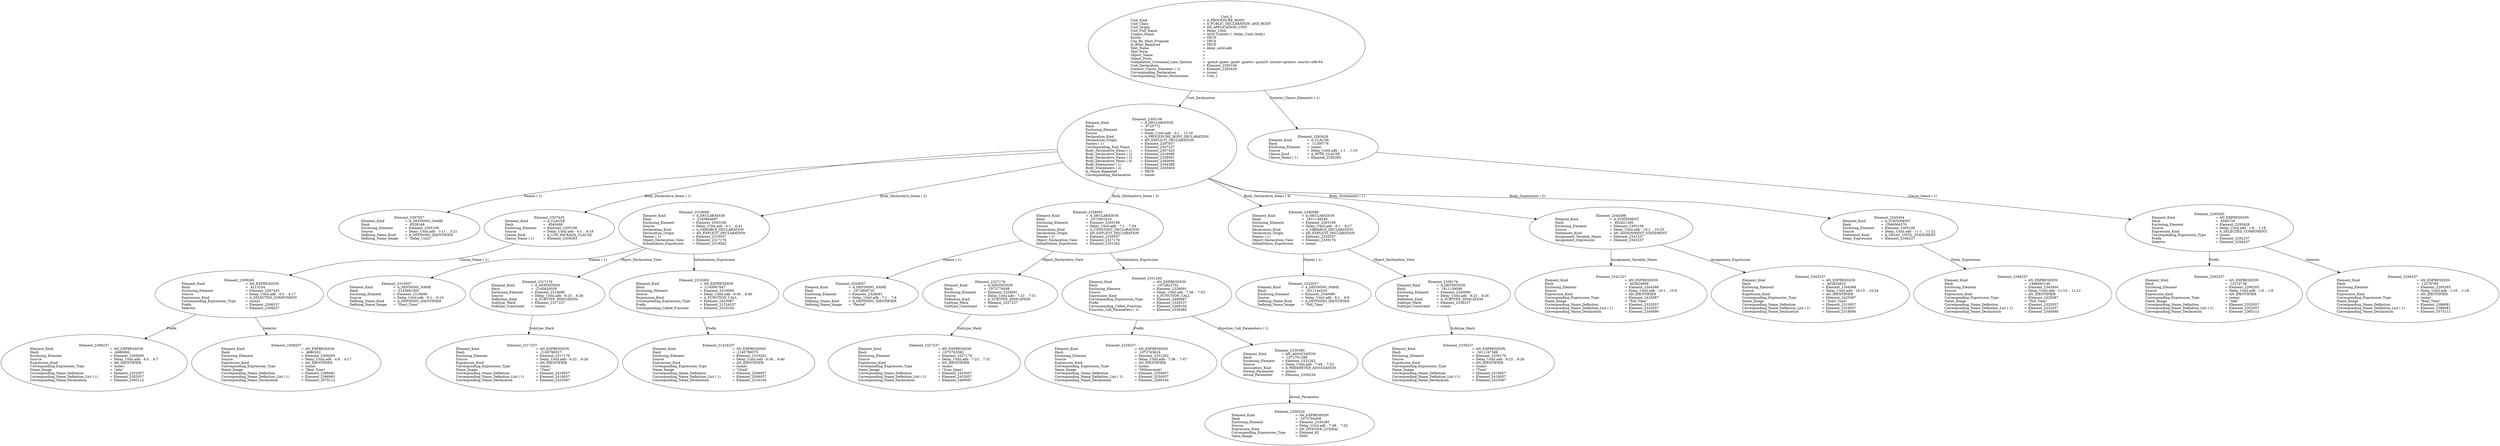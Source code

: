 digraph "delay_until.adt" {
  Unit_3 -> Element_2305106
      [ label=Unit_Declaration ];
  Unit_3 -> Element_2293428
      [ label="Context_Clause_Elements ( 1)" ];
  Unit_3
      [ label=<<TABLE BORDER="0" CELLBORDER="0" CELLSPACING="0" CELLPADDING="0"> 
          <TR><TD COLSPAN="3">Unit_3</TD></TR>
          <TR><TD ALIGN="LEFT">Unit_Kind   </TD><TD> = </TD><TD ALIGN="LEFT">A_PROCEDURE_BODY</TD></TR>
          <TR><TD ALIGN="LEFT">Unit_Class   </TD><TD> = </TD><TD ALIGN="LEFT">A_PUBLIC_DECLARATION_AND_BODY</TD></TR>
          <TR><TD ALIGN="LEFT">Unit_Origin   </TD><TD> = </TD><TD ALIGN="LEFT">AN_APPLICATION_UNIT</TD></TR>
          <TR><TD ALIGN="LEFT">Unit_Full_Name    </TD><TD> = </TD><TD ALIGN="LEFT">Delay_Until</TD></TR>
          <TR><TD ALIGN="LEFT">Unique_Name   </TD><TD> = </TD><TD ALIGN="LEFT">ASIS Context 1: Delay_Until (body)</TD></TR>
          <TR><TD ALIGN="LEFT">Exists  </TD><TD> = </TD><TD ALIGN="LEFT">TRUE</TD></TR>
          <TR><TD ALIGN="LEFT">Can_Be_Main_Program     </TD><TD> = </TD><TD ALIGN="LEFT">TRUE</TD></TR>
          <TR><TD ALIGN="LEFT">Is_Body_Required     </TD><TD> = </TD><TD ALIGN="LEFT">TRUE</TD></TR>
          <TR><TD ALIGN="LEFT">Text_Name   </TD><TD> = </TD><TD ALIGN="LEFT">delay_until.adb</TD></TR>
          <TR><TD ALIGN="LEFT">Text_Form   </TD><TD> = </TD><TD ALIGN="LEFT"></TD></TR>
          <TR><TD ALIGN="LEFT">Object_Name   </TD><TD> = </TD><TD ALIGN="LEFT"></TD></TR>
          <TR><TD ALIGN="LEFT">Object_Form   </TD><TD> = </TD><TD ALIGN="LEFT"></TD></TR>
          <TR><TD ALIGN="LEFT">Compilation_Command_Line_Options         </TD><TD> = </TD><TD ALIGN="LEFT">-gnatA -gnatc -gnatt -gnatws -gnatyN -mtune=generic -march=x86-64</TD></TR>
          <TR><TD ALIGN="LEFT">Unit_Declaration     </TD><TD> = </TD><TD ALIGN="LEFT">Element_2305106</TD></TR>
          <TR><TD ALIGN="LEFT">Context_Clause_Elements ( 1)        </TD><TD> = </TD><TD ALIGN="LEFT">Element_2293428</TD></TR>
          <TR><TD ALIGN="LEFT">Corresponding_Declaration       </TD><TD> = </TD><TD ALIGN="LEFT">(none)</TD></TR>
          <TR><TD ALIGN="LEFT">Corresponding_Parent_Declaration         </TD><TD> = </TD><TD ALIGN="LEFT">Unit_1</TD></TR>
          </TABLE>> ];
  Element_2293428 -> Element_2295265
      [ label="Clause_Name ( 1)" ];
  Element_2293428
      [ label=<<TABLE BORDER="0" CELLBORDER="0" CELLSPACING="0" CELLPADDING="0"> 
          <TR><TD COLSPAN="3">Element_2293428</TD></TR>
          <TR><TD ALIGN="LEFT">Element_Kind    </TD><TD> = </TD><TD ALIGN="LEFT">A_CLAUSE</TD></TR>
          <TR><TD ALIGN="LEFT">Hash  </TD><TD> = </TD><TD ALIGN="LEFT"> 11209776</TD></TR>
          <TR><TD ALIGN="LEFT">Enclosing_Element     </TD><TD> = </TD><TD ALIGN="LEFT">(none)</TD></TR>
          <TR><TD ALIGN="LEFT">Source  </TD><TD> = </TD><TD ALIGN="LEFT">Delay_Until.adb - 1:1 .. 1:19</TD></TR>
          <TR><TD ALIGN="LEFT">Clause_Kind   </TD><TD> = </TD><TD ALIGN="LEFT">A_WITH_CLAUSE</TD></TR>
          <TR><TD ALIGN="LEFT">Clause_Name ( 1)     </TD><TD> = </TD><TD ALIGN="LEFT">Element_2295265</TD></TR>
          </TABLE>> ];
  Element_2295265 -> Element_2292237
      [ label=Prefix ];
  Element_2295265 -> Element_2294237
      [ label=Selector ];
  Element_2295265
      [ label=<<TABLE BORDER="0" CELLBORDER="0" CELLSPACING="0" CELLPADDING="0"> 
          <TR><TD COLSPAN="3">Element_2295265</TD></TR>
          <TR><TD ALIGN="LEFT">Element_Kind    </TD><TD> = </TD><TD ALIGN="LEFT">AN_EXPRESSION</TD></TR>
          <TR><TD ALIGN="LEFT">Hash  </TD><TD> = </TD><TD ALIGN="LEFT"> 8540720</TD></TR>
          <TR><TD ALIGN="LEFT">Enclosing_Element     </TD><TD> = </TD><TD ALIGN="LEFT">Element_2293428</TD></TR>
          <TR><TD ALIGN="LEFT">Source  </TD><TD> = </TD><TD ALIGN="LEFT">Delay_Until.adb - 1:6 .. 1:18</TD></TR>
          <TR><TD ALIGN="LEFT">Expression_Kind    </TD><TD> = </TD><TD ALIGN="LEFT">A_SELECTED_COMPONENT</TD></TR>
          <TR><TD ALIGN="LEFT">Corresponding_Expression_Type        </TD><TD> = </TD><TD ALIGN="LEFT">(none)</TD></TR>
          <TR><TD ALIGN="LEFT">Prefix  </TD><TD> = </TD><TD ALIGN="LEFT">Element_2292237</TD></TR>
          <TR><TD ALIGN="LEFT">Selector   </TD><TD> = </TD><TD ALIGN="LEFT">Element_2294237</TD></TR>
          </TABLE>> ];
  Element_2292237
      [ label=<<TABLE BORDER="0" CELLBORDER="0" CELLSPACING="0" CELLPADDING="0"> 
          <TR><TD COLSPAN="3">Element_2292237</TD></TR>
          <TR><TD ALIGN="LEFT">Element_Kind    </TD><TD> = </TD><TD ALIGN="LEFT">AN_EXPRESSION</TD></TR>
          <TR><TD ALIGN="LEFT">Hash  </TD><TD> = </TD><TD ALIGN="LEFT"> 12274736</TD></TR>
          <TR><TD ALIGN="LEFT">Enclosing_Element     </TD><TD> = </TD><TD ALIGN="LEFT">Element_2295265</TD></TR>
          <TR><TD ALIGN="LEFT">Source  </TD><TD> = </TD><TD ALIGN="LEFT">Delay_Until.adb - 1:6 .. 1:8</TD></TR>
          <TR><TD ALIGN="LEFT">Expression_Kind    </TD><TD> = </TD><TD ALIGN="LEFT">AN_IDENTIFIER</TD></TR>
          <TR><TD ALIGN="LEFT">Corresponding_Expression_Type        </TD><TD> = </TD><TD ALIGN="LEFT">(none)</TD></TR>
          <TR><TD ALIGN="LEFT">Name_Image   </TD><TD> = </TD><TD ALIGN="LEFT">"Ada"</TD></TR>
          <TR><TD ALIGN="LEFT">Corresponding_Name_Definition        </TD><TD> = </TD><TD ALIGN="LEFT">Element_2352057</TD></TR>
          <TR><TD ALIGN="LEFT">Corresponding_Name_Definition_List ( 1)          </TD><TD> = </TD><TD ALIGN="LEFT">Element_2352057</TD></TR>
          <TR><TD ALIGN="LEFT">Corresponding_Name_Declaration        </TD><TD> = </TD><TD ALIGN="LEFT">Element_2365112</TD></TR>
          </TABLE>> ];
  Element_2294237
      [ label=<<TABLE BORDER="0" CELLBORDER="0" CELLSPACING="0" CELLPADDING="0"> 
          <TR><TD COLSPAN="3">Element_2294237</TD></TR>
          <TR><TD ALIGN="LEFT">Element_Kind    </TD><TD> = </TD><TD ALIGN="LEFT">AN_EXPRESSION</TD></TR>
          <TR><TD ALIGN="LEFT">Hash  </TD><TD> = </TD><TD ALIGN="LEFT"> 12276784</TD></TR>
          <TR><TD ALIGN="LEFT">Enclosing_Element     </TD><TD> = </TD><TD ALIGN="LEFT">Element_2295265</TD></TR>
          <TR><TD ALIGN="LEFT">Source  </TD><TD> = </TD><TD ALIGN="LEFT">Delay_Until.adb - 1:10 .. 1:18</TD></TR>
          <TR><TD ALIGN="LEFT">Expression_Kind    </TD><TD> = </TD><TD ALIGN="LEFT">AN_IDENTIFIER</TD></TR>
          <TR><TD ALIGN="LEFT">Corresponding_Expression_Type        </TD><TD> = </TD><TD ALIGN="LEFT">(none)</TD></TR>
          <TR><TD ALIGN="LEFT">Name_Image   </TD><TD> = </TD><TD ALIGN="LEFT">"Real_Time"</TD></TR>
          <TR><TD ALIGN="LEFT">Corresponding_Name_Definition        </TD><TD> = </TD><TD ALIGN="LEFT">Element_2386081</TD></TR>
          <TR><TD ALIGN="LEFT">Corresponding_Name_Definition_List ( 1)          </TD><TD> = </TD><TD ALIGN="LEFT">Element_2386081</TD></TR>
          <TR><TD ALIGN="LEFT">Corresponding_Name_Declaration        </TD><TD> = </TD><TD ALIGN="LEFT">Element_3575112</TD></TR>
          </TABLE>> ];
  Element_2305106 -> Element_2297057
      [ label="Names ( 1)" ];
  Element_2305106 -> Element_2307425
      [ label="Body_Declarative_Items ( 1)" ];
  Element_2305106 -> Element_2318090
      [ label="Body_Declarative_Items ( 2)" ];
  Element_2305106 -> Element_2328091
      [ label="Body_Declarative_Items ( 3)" ];
  Element_2305106 -> Element_2340090
      [ label="Body_Declarative_Items ( 4)" ];
  Element_2305106 -> Element_2344388
      [ label="Body_Statements ( 1)" ];
  Element_2305106 -> Element_2345404
      [ label="Body_Statements ( 2)" ];
  Element_2305106
      [ label=<<TABLE BORDER="0" CELLBORDER="0" CELLSPACING="0" CELLPADDING="0"> 
          <TR><TD COLSPAN="3">Element_2305106</TD></TR>
          <TR><TD ALIGN="LEFT">Element_Kind    </TD><TD> = </TD><TD ALIGN="LEFT">A_DECLARATION</TD></TR>
          <TR><TD ALIGN="LEFT">Hash  </TD><TD> = </TD><TD ALIGN="LEFT"> 6725772</TD></TR>
          <TR><TD ALIGN="LEFT">Enclosing_Element     </TD><TD> = </TD><TD ALIGN="LEFT">(none)</TD></TR>
          <TR><TD ALIGN="LEFT">Source  </TD><TD> = </TD><TD ALIGN="LEFT">Delay_Until.adb - 3:1 .. 12:16</TD></TR>
          <TR><TD ALIGN="LEFT">Declaration_Kind     </TD><TD> = </TD><TD ALIGN="LEFT">A_PROCEDURE_BODY_DECLARATION</TD></TR>
          <TR><TD ALIGN="LEFT">Declaration_Origin     </TD><TD> = </TD><TD ALIGN="LEFT">AN_EXPLICIT_DECLARATION</TD></TR>
          <TR><TD ALIGN="LEFT">Names ( 1)   </TD><TD> = </TD><TD ALIGN="LEFT">Element_2297057</TD></TR>
          <TR><TD ALIGN="LEFT">Corresponding_End_Name      </TD><TD> = </TD><TD ALIGN="LEFT">Element_2347237</TD></TR>
          <TR><TD ALIGN="LEFT">Body_Declarative_Items ( 1)       </TD><TD> = </TD><TD ALIGN="LEFT">Element_2307425</TD></TR>
          <TR><TD ALIGN="LEFT">Body_Declarative_Items ( 2)       </TD><TD> = </TD><TD ALIGN="LEFT">Element_2318090</TD></TR>
          <TR><TD ALIGN="LEFT">Body_Declarative_Items ( 3)       </TD><TD> = </TD><TD ALIGN="LEFT">Element_2328091</TD></TR>
          <TR><TD ALIGN="LEFT">Body_Declarative_Items ( 4)       </TD><TD> = </TD><TD ALIGN="LEFT">Element_2340090</TD></TR>
          <TR><TD ALIGN="LEFT">Body_Statements ( 1)      </TD><TD> = </TD><TD ALIGN="LEFT">Element_2344388</TD></TR>
          <TR><TD ALIGN="LEFT">Body_Statements ( 2)      </TD><TD> = </TD><TD ALIGN="LEFT">Element_2345404</TD></TR>
          <TR><TD ALIGN="LEFT">Is_Name_Repeated     </TD><TD> = </TD><TD ALIGN="LEFT">TRUE</TD></TR>
          <TR><TD ALIGN="LEFT">Corresponding_Declaration       </TD><TD> = </TD><TD ALIGN="LEFT">(none)</TD></TR>
          </TABLE>> ];
  Element_2297057
      [ label=<<TABLE BORDER="0" CELLBORDER="0" CELLSPACING="0" CELLPADDING="0"> 
          <TR><TD COLSPAN="3">Element_2297057</TD></TR>
          <TR><TD ALIGN="LEFT">Element_Kind    </TD><TD> = </TD><TD ALIGN="LEFT">A_DEFINING_NAME</TD></TR>
          <TR><TD ALIGN="LEFT">Hash  </TD><TD> = </TD><TD ALIGN="LEFT"> 6526348</TD></TR>
          <TR><TD ALIGN="LEFT">Enclosing_Element     </TD><TD> = </TD><TD ALIGN="LEFT">Element_2305106</TD></TR>
          <TR><TD ALIGN="LEFT">Source  </TD><TD> = </TD><TD ALIGN="LEFT">Delay_Until.adb - 3:11 .. 3:21</TD></TR>
          <TR><TD ALIGN="LEFT">Defining_Name_Kind     </TD><TD> = </TD><TD ALIGN="LEFT">A_DEFINING_IDENTIFIER</TD></TR>
          <TR><TD ALIGN="LEFT">Defining_Name_Image     </TD><TD> = </TD><TD ALIGN="LEFT">"Delay_Until"</TD></TR>
          </TABLE>> ];
  Element_2307425 -> Element_2309265
      [ label="Clause_Name ( 1)" ];
  Element_2307425
      [ label=<<TABLE BORDER="0" CELLBORDER="0" CELLSPACING="0" CELLPADDING="0"> 
          <TR><TD COLSPAN="3">Element_2307425</TD></TR>
          <TR><TD ALIGN="LEFT">Element_Kind    </TD><TD> = </TD><TD ALIGN="LEFT">A_CLAUSE</TD></TR>
          <TR><TD ALIGN="LEFT">Hash  </TD><TD> = </TD><TD ALIGN="LEFT"> 4540486</TD></TR>
          <TR><TD ALIGN="LEFT">Enclosing_Element     </TD><TD> = </TD><TD ALIGN="LEFT">Element_2305106</TD></TR>
          <TR><TD ALIGN="LEFT">Source  </TD><TD> = </TD><TD ALIGN="LEFT">Delay_Until.adb - 4:1 .. 4:18</TD></TR>
          <TR><TD ALIGN="LEFT">Clause_Kind   </TD><TD> = </TD><TD ALIGN="LEFT">A_USE_PACKAGE_CLAUSE</TD></TR>
          <TR><TD ALIGN="LEFT">Clause_Name ( 1)     </TD><TD> = </TD><TD ALIGN="LEFT">Element_2309265</TD></TR>
          </TABLE>> ];
  Element_2309265 -> Element_2306237
      [ label=Prefix ];
  Element_2309265 -> Element_2308237
      [ label=Selector ];
  Element_2309265
      [ label=<<TABLE BORDER="0" CELLBORDER="0" CELLSPACING="0" CELLPADDING="0"> 
          <TR><TD COLSPAN="3">Element_2309265</TD></TR>
          <TR><TD ALIGN="LEFT">Element_Kind    </TD><TD> = </TD><TD ALIGN="LEFT">AN_EXPRESSION</TD></TR>
          <TR><TD ALIGN="LEFT">Hash  </TD><TD> = </TD><TD ALIGN="LEFT"> 4213254</TD></TR>
          <TR><TD ALIGN="LEFT">Enclosing_Element     </TD><TD> = </TD><TD ALIGN="LEFT">Element_2307425</TD></TR>
          <TR><TD ALIGN="LEFT">Source  </TD><TD> = </TD><TD ALIGN="LEFT">Delay_Until.adb - 4:5 .. 4:17</TD></TR>
          <TR><TD ALIGN="LEFT">Expression_Kind    </TD><TD> = </TD><TD ALIGN="LEFT">A_SELECTED_COMPONENT</TD></TR>
          <TR><TD ALIGN="LEFT">Corresponding_Expression_Type        </TD><TD> = </TD><TD ALIGN="LEFT">(none)</TD></TR>
          <TR><TD ALIGN="LEFT">Prefix  </TD><TD> = </TD><TD ALIGN="LEFT">Element_2306237</TD></TR>
          <TR><TD ALIGN="LEFT">Selector   </TD><TD> = </TD><TD ALIGN="LEFT">Element_2308237</TD></TR>
          </TABLE>> ];
  Element_2306237
      [ label=<<TABLE BORDER="0" CELLBORDER="0" CELLSPACING="0" CELLPADDING="0"> 
          <TR><TD COLSPAN="3">Element_2306237</TD></TR>
          <TR><TD ALIGN="LEFT">Element_Kind    </TD><TD> = </TD><TD ALIGN="LEFT">AN_EXPRESSION</TD></TR>
          <TR><TD ALIGN="LEFT">Hash  </TD><TD> = </TD><TD ALIGN="LEFT"> 4680006</TD></TR>
          <TR><TD ALIGN="LEFT">Enclosing_Element     </TD><TD> = </TD><TD ALIGN="LEFT">Element_2309265</TD></TR>
          <TR><TD ALIGN="LEFT">Source  </TD><TD> = </TD><TD ALIGN="LEFT">Delay_Until.adb - 4:5 .. 4:7</TD></TR>
          <TR><TD ALIGN="LEFT">Expression_Kind    </TD><TD> = </TD><TD ALIGN="LEFT">AN_IDENTIFIER</TD></TR>
          <TR><TD ALIGN="LEFT">Corresponding_Expression_Type        </TD><TD> = </TD><TD ALIGN="LEFT">(none)</TD></TR>
          <TR><TD ALIGN="LEFT">Name_Image   </TD><TD> = </TD><TD ALIGN="LEFT">"Ada"</TD></TR>
          <TR><TD ALIGN="LEFT">Corresponding_Name_Definition        </TD><TD> = </TD><TD ALIGN="LEFT">Element_2352057</TD></TR>
          <TR><TD ALIGN="LEFT">Corresponding_Name_Definition_List ( 1)          </TD><TD> = </TD><TD ALIGN="LEFT">Element_2352057</TD></TR>
          <TR><TD ALIGN="LEFT">Corresponding_Name_Declaration        </TD><TD> = </TD><TD ALIGN="LEFT">Element_2365112</TD></TR>
          </TABLE>> ];
  Element_2308237
      [ label=<<TABLE BORDER="0" CELLBORDER="0" CELLSPACING="0" CELLPADDING="0"> 
          <TR><TD COLSPAN="3">Element_2308237</TD></TR>
          <TR><TD ALIGN="LEFT">Element_Kind    </TD><TD> = </TD><TD ALIGN="LEFT">AN_EXPRESSION</TD></TR>
          <TR><TD ALIGN="LEFT">Hash  </TD><TD> = </TD><TD ALIGN="LEFT"> 4680262</TD></TR>
          <TR><TD ALIGN="LEFT">Enclosing_Element     </TD><TD> = </TD><TD ALIGN="LEFT">Element_2309265</TD></TR>
          <TR><TD ALIGN="LEFT">Source  </TD><TD> = </TD><TD ALIGN="LEFT">Delay_Until.adb - 4:9 .. 4:17</TD></TR>
          <TR><TD ALIGN="LEFT">Expression_Kind    </TD><TD> = </TD><TD ALIGN="LEFT">AN_IDENTIFIER</TD></TR>
          <TR><TD ALIGN="LEFT">Corresponding_Expression_Type        </TD><TD> = </TD><TD ALIGN="LEFT">(none)</TD></TR>
          <TR><TD ALIGN="LEFT">Name_Image   </TD><TD> = </TD><TD ALIGN="LEFT">"Real_Time"</TD></TR>
          <TR><TD ALIGN="LEFT">Corresponding_Name_Definition        </TD><TD> = </TD><TD ALIGN="LEFT">Element_2386081</TD></TR>
          <TR><TD ALIGN="LEFT">Corresponding_Name_Definition_List ( 1)          </TD><TD> = </TD><TD ALIGN="LEFT">Element_2386081</TD></TR>
          <TR><TD ALIGN="LEFT">Corresponding_Name_Declaration        </TD><TD> = </TD><TD ALIGN="LEFT">Element_3575112</TD></TR>
          </TABLE>> ];
  Element_2318090 -> Element_2310057
      [ label="Names ( 1)" ];
  Element_2318090 -> Element_2317176
      [ label=Object_Declaration_View ];
  Element_2318090 -> Element_2319262
      [ label=Initialization_Expression ];
  Element_2318090
      [ label=<<TABLE BORDER="0" CELLBORDER="0" CELLSPACING="0" CELLPADDING="0"> 
          <TR><TD COLSPAN="3">Element_2318090</TD></TR>
          <TR><TD ALIGN="LEFT">Element_Kind    </TD><TD> = </TD><TD ALIGN="LEFT">A_DECLARATION</TD></TR>
          <TR><TD ALIGN="LEFT">Hash  </TD><TD> = </TD><TD ALIGN="LEFT">-2145864687</TD></TR>
          <TR><TD ALIGN="LEFT">Enclosing_Element     </TD><TD> = </TD><TD ALIGN="LEFT">Element_2305106</TD></TR>
          <TR><TD ALIGN="LEFT">Source  </TD><TD> = </TD><TD ALIGN="LEFT">Delay_Until.adb - 6:1 .. 6:41</TD></TR>
          <TR><TD ALIGN="LEFT">Declaration_Kind     </TD><TD> = </TD><TD ALIGN="LEFT">A_VARIABLE_DECLARATION</TD></TR>
          <TR><TD ALIGN="LEFT">Declaration_Origin     </TD><TD> = </TD><TD ALIGN="LEFT">AN_EXPLICIT_DECLARATION</TD></TR>
          <TR><TD ALIGN="LEFT">Names ( 1)   </TD><TD> = </TD><TD ALIGN="LEFT">Element_2310057</TD></TR>
          <TR><TD ALIGN="LEFT">Object_Declaration_View      </TD><TD> = </TD><TD ALIGN="LEFT">Element_2317176</TD></TR>
          <TR><TD ALIGN="LEFT">Initialization_Expression       </TD><TD> = </TD><TD ALIGN="LEFT">Element_2319262</TD></TR>
          </TABLE>> ];
  Element_2310057
      [ label=<<TABLE BORDER="0" CELLBORDER="0" CELLSPACING="0" CELLPADDING="0"> 
          <TR><TD COLSPAN="3">Element_2310057</TD></TR>
          <TR><TD ALIGN="LEFT">Element_Kind    </TD><TD> = </TD><TD ALIGN="LEFT">A_DEFINING_NAME</TD></TR>
          <TR><TD ALIGN="LEFT">Hash  </TD><TD> = </TD><TD ALIGN="LEFT">-2145881583</TD></TR>
          <TR><TD ALIGN="LEFT">Enclosing_Element     </TD><TD> = </TD><TD ALIGN="LEFT">Element_2318090</TD></TR>
          <TR><TD ALIGN="LEFT">Source  </TD><TD> = </TD><TD ALIGN="LEFT">Delay_Until.adb - 6:1 .. 6:10</TD></TR>
          <TR><TD ALIGN="LEFT">Defining_Name_Kind     </TD><TD> = </TD><TD ALIGN="LEFT">A_DEFINING_IDENTIFIER</TD></TR>
          <TR><TD ALIGN="LEFT">Defining_Name_Image     </TD><TD> = </TD><TD ALIGN="LEFT">"Start_Time"</TD></TR>
          </TABLE>> ];
  Element_2317176 -> Element_2317237
      [ label=Subtype_Mark ];
  Element_2317176
      [ label=<<TABLE BORDER="0" CELLBORDER="0" CELLSPACING="0" CELLPADDING="0"> 
          <TR><TD COLSPAN="3">Element_2317176</TD></TR>
          <TR><TD ALIGN="LEFT">Element_Kind    </TD><TD> = </TD><TD ALIGN="LEFT">A_DEFINITION</TD></TR>
          <TR><TD ALIGN="LEFT">Hash  </TD><TD> = </TD><TD ALIGN="LEFT">-2145820559</TD></TR>
          <TR><TD ALIGN="LEFT">Enclosing_Element     </TD><TD> = </TD><TD ALIGN="LEFT">Element_2318090</TD></TR>
          <TR><TD ALIGN="LEFT">Source  </TD><TD> = </TD><TD ALIGN="LEFT">Delay_Until.adb - 6:23 .. 6:26</TD></TR>
          <TR><TD ALIGN="LEFT">Definition_Kind    </TD><TD> = </TD><TD ALIGN="LEFT">A_SUBTYPE_INDICATION</TD></TR>
          <TR><TD ALIGN="LEFT">Subtype_Mark    </TD><TD> = </TD><TD ALIGN="LEFT">Element_2317237</TD></TR>
          <TR><TD ALIGN="LEFT">Subtype_Constraint     </TD><TD> = </TD><TD ALIGN="LEFT">(none)</TD></TR>
          </TABLE>> ];
  Element_2317237
      [ label=<<TABLE BORDER="0" CELLBORDER="0" CELLSPACING="0" CELLPADDING="0"> 
          <TR><TD COLSPAN="3">Element_2317237</TD></TR>
          <TR><TD ALIGN="LEFT">Element_Kind    </TD><TD> = </TD><TD ALIGN="LEFT">AN_EXPRESSION</TD></TR>
          <TR><TD ALIGN="LEFT">Hash  </TD><TD> = </TD><TD ALIGN="LEFT">-2145789327</TD></TR>
          <TR><TD ALIGN="LEFT">Enclosing_Element     </TD><TD> = </TD><TD ALIGN="LEFT">Element_2317176</TD></TR>
          <TR><TD ALIGN="LEFT">Source  </TD><TD> = </TD><TD ALIGN="LEFT">Delay_Until.adb - 6:23 .. 6:26</TD></TR>
          <TR><TD ALIGN="LEFT">Expression_Kind    </TD><TD> = </TD><TD ALIGN="LEFT">AN_IDENTIFIER</TD></TR>
          <TR><TD ALIGN="LEFT">Corresponding_Expression_Type        </TD><TD> = </TD><TD ALIGN="LEFT">(none)</TD></TR>
          <TR><TD ALIGN="LEFT">Name_Image   </TD><TD> = </TD><TD ALIGN="LEFT">"Time"</TD></TR>
          <TR><TD ALIGN="LEFT">Corresponding_Name_Definition        </TD><TD> = </TD><TD ALIGN="LEFT">Element_2418057</TD></TR>
          <TR><TD ALIGN="LEFT">Corresponding_Name_Definition_List ( 1)          </TD><TD> = </TD><TD ALIGN="LEFT">Element_2418057</TD></TR>
          <TR><TD ALIGN="LEFT">Corresponding_Name_Declaration        </TD><TD> = </TD><TD ALIGN="LEFT">Element_2425087</TD></TR>
          </TABLE>> ];
  Element_2319262 -> Element_31224237
      [ label=Prefix ];
  Element_2319262
      [ label=<<TABLE BORDER="0" CELLBORDER="0" CELLSPACING="0" CELLPADDING="0"> 
          <TR><TD COLSPAN="3">Element_2319262</TD></TR>
          <TR><TD ALIGN="LEFT">Element_Kind    </TD><TD> = </TD><TD ALIGN="LEFT">AN_EXPRESSION</TD></TR>
          <TR><TD ALIGN="LEFT">Hash  </TD><TD> = </TD><TD ALIGN="LEFT">-2145907647</TD></TR>
          <TR><TD ALIGN="LEFT">Enclosing_Element     </TD><TD> = </TD><TD ALIGN="LEFT">Element_2318090</TD></TR>
          <TR><TD ALIGN="LEFT">Source  </TD><TD> = </TD><TD ALIGN="LEFT">Delay_Until.adb - 6:36 .. 6:40</TD></TR>
          <TR><TD ALIGN="LEFT">Expression_Kind    </TD><TD> = </TD><TD ALIGN="LEFT">A_FUNCTION_CALL</TD></TR>
          <TR><TD ALIGN="LEFT">Corresponding_Expression_Type        </TD><TD> = </TD><TD ALIGN="LEFT">Element_2425087</TD></TR>
          <TR><TD ALIGN="LEFT">Prefix  </TD><TD> = </TD><TD ALIGN="LEFT">Element_31224237</TD></TR>
          <TR><TD ALIGN="LEFT">Corresponding_Called_Function        </TD><TD> = </TD><TD ALIGN="LEFT">Element_2516104</TD></TR>
          </TABLE>> ];
  Element_31224237
      [ label=<<TABLE BORDER="0" CELLBORDER="0" CELLSPACING="0" CELLPADDING="0"> 
          <TR><TD COLSPAN="3">Element_31224237</TD></TR>
          <TR><TD ALIGN="LEFT">Element_Kind    </TD><TD> = </TD><TD ALIGN="LEFT">AN_EXPRESSION</TD></TR>
          <TR><TD ALIGN="LEFT">Hash  </TD><TD> = </TD><TD ALIGN="LEFT">-2145789375</TD></TR>
          <TR><TD ALIGN="LEFT">Enclosing_Element     </TD><TD> = </TD><TD ALIGN="LEFT">Element_2319262</TD></TR>
          <TR><TD ALIGN="LEFT">Source  </TD><TD> = </TD><TD ALIGN="LEFT">Delay_Until.adb - 6:36 .. 6:40</TD></TR>
          <TR><TD ALIGN="LEFT">Expression_Kind    </TD><TD> = </TD><TD ALIGN="LEFT">AN_IDENTIFIER</TD></TR>
          <TR><TD ALIGN="LEFT">Corresponding_Expression_Type        </TD><TD> = </TD><TD ALIGN="LEFT">(none)</TD></TR>
          <TR><TD ALIGN="LEFT">Name_Image   </TD><TD> = </TD><TD ALIGN="LEFT">"Clock"</TD></TR>
          <TR><TD ALIGN="LEFT">Corresponding_Name_Definition        </TD><TD> = </TD><TD ALIGN="LEFT">Element_2506057</TD></TR>
          <TR><TD ALIGN="LEFT">Corresponding_Name_Definition_List ( 1)          </TD><TD> = </TD><TD ALIGN="LEFT">Element_2506057</TD></TR>
          <TR><TD ALIGN="LEFT">Corresponding_Name_Declaration        </TD><TD> = </TD><TD ALIGN="LEFT">Element_2516104</TD></TR>
          </TABLE>> ];
  Element_2328091 -> Element_2320057
      [ label="Names ( 1)" ];
  Element_2328091 -> Element_2327176
      [ label=Object_Declaration_View ];
  Element_2328091 -> Element_2331262
      [ label=Initialization_Expression ];
  Element_2328091
      [ label=<<TABLE BORDER="0" CELLBORDER="0" CELLSPACING="0" CELLPADDING="0"> 
          <TR><TD COLSPAN="3">Element_2328091</TD></TR>
          <TR><TD ALIGN="LEFT">Element_Kind    </TD><TD> = </TD><TD ALIGN="LEFT">A_DECLARATION</TD></TR>
          <TR><TD ALIGN="LEFT">Hash  </TD><TD> = </TD><TD ALIGN="LEFT">-1072801016</TD></TR>
          <TR><TD ALIGN="LEFT">Enclosing_Element     </TD><TD> = </TD><TD ALIGN="LEFT">Element_2305106</TD></TR>
          <TR><TD ALIGN="LEFT">Source  </TD><TD> = </TD><TD ALIGN="LEFT">Delay_Until.adb - 7:1 .. 7:54</TD></TR>
          <TR><TD ALIGN="LEFT">Declaration_Kind     </TD><TD> = </TD><TD ALIGN="LEFT">A_CONSTANT_DECLARATION</TD></TR>
          <TR><TD ALIGN="LEFT">Declaration_Origin     </TD><TD> = </TD><TD ALIGN="LEFT">AN_EXPLICIT_DECLARATION</TD></TR>
          <TR><TD ALIGN="LEFT">Names ( 1)   </TD><TD> = </TD><TD ALIGN="LEFT">Element_2320057</TD></TR>
          <TR><TD ALIGN="LEFT">Object_Declaration_View      </TD><TD> = </TD><TD ALIGN="LEFT">Element_2327176</TD></TR>
          <TR><TD ALIGN="LEFT">Initialization_Expression       </TD><TD> = </TD><TD ALIGN="LEFT">Element_2331262</TD></TR>
          </TABLE>> ];
  Element_2320057
      [ label=<<TABLE BORDER="0" CELLBORDER="0" CELLSPACING="0" CELLPADDING="0"> 
          <TR><TD COLSPAN="3">Element_2320057</TD></TR>
          <TR><TD ALIGN="LEFT">Element_Kind    </TD><TD> = </TD><TD ALIGN="LEFT">A_DEFINING_NAME</TD></TR>
          <TR><TD ALIGN="LEFT">Hash  </TD><TD> = </TD><TD ALIGN="LEFT">-1072809720</TD></TR>
          <TR><TD ALIGN="LEFT">Enclosing_Element     </TD><TD> = </TD><TD ALIGN="LEFT">Element_2328091</TD></TR>
          <TR><TD ALIGN="LEFT">Source  </TD><TD> = </TD><TD ALIGN="LEFT">Delay_Until.adb - 7:1 .. 7:6</TD></TR>
          <TR><TD ALIGN="LEFT">Defining_Name_Kind     </TD><TD> = </TD><TD ALIGN="LEFT">A_DEFINING_IDENTIFIER</TD></TR>
          <TR><TD ALIGN="LEFT">Defining_Name_Image     </TD><TD> = </TD><TD ALIGN="LEFT">"Period"</TD></TR>
          </TABLE>> ];
  Element_2327176 -> Element_2327237
      [ label=Subtype_Mark ];
  Element_2327176
      [ label=<<TABLE BORDER="0" CELLBORDER="0" CELLSPACING="0" CELLPADDING="0"> 
          <TR><TD COLSPAN="3">Element_2327176</TD></TR>
          <TR><TD ALIGN="LEFT">Element_Kind    </TD><TD> = </TD><TD ALIGN="LEFT">A_DEFINITION</TD></TR>
          <TR><TD ALIGN="LEFT">Hash  </TD><TD> = </TD><TD ALIGN="LEFT">-1072779208</TD></TR>
          <TR><TD ALIGN="LEFT">Enclosing_Element     </TD><TD> = </TD><TD ALIGN="LEFT">Element_2328091</TD></TR>
          <TR><TD ALIGN="LEFT">Source  </TD><TD> = </TD><TD ALIGN="LEFT">Delay_Until.adb - 7:23 .. 7:31</TD></TR>
          <TR><TD ALIGN="LEFT">Definition_Kind    </TD><TD> = </TD><TD ALIGN="LEFT">A_SUBTYPE_INDICATION</TD></TR>
          <TR><TD ALIGN="LEFT">Subtype_Mark    </TD><TD> = </TD><TD ALIGN="LEFT">Element_2327237</TD></TR>
          <TR><TD ALIGN="LEFT">Subtype_Constraint     </TD><TD> = </TD><TD ALIGN="LEFT">(none)</TD></TR>
          </TABLE>> ];
  Element_2327237
      [ label=<<TABLE BORDER="0" CELLBORDER="0" CELLSPACING="0" CELLPADDING="0"> 
          <TR><TD COLSPAN="3">Element_2327237</TD></TR>
          <TR><TD ALIGN="LEFT">Element_Kind    </TD><TD> = </TD><TD ALIGN="LEFT">AN_EXPRESSION</TD></TR>
          <TR><TD ALIGN="LEFT">Hash  </TD><TD> = </TD><TD ALIGN="LEFT">-1072763592</TD></TR>
          <TR><TD ALIGN="LEFT">Enclosing_Element     </TD><TD> = </TD><TD ALIGN="LEFT">Element_2327176</TD></TR>
          <TR><TD ALIGN="LEFT">Source  </TD><TD> = </TD><TD ALIGN="LEFT">Delay_Until.adb - 7:23 .. 7:31</TD></TR>
          <TR><TD ALIGN="LEFT">Expression_Kind    </TD><TD> = </TD><TD ALIGN="LEFT">AN_IDENTIFIER</TD></TR>
          <TR><TD ALIGN="LEFT">Corresponding_Expression_Type        </TD><TD> = </TD><TD ALIGN="LEFT">(none)</TD></TR>
          <TR><TD ALIGN="LEFT">Name_Image   </TD><TD> = </TD><TD ALIGN="LEFT">"Time_Span"</TD></TR>
          <TR><TD ALIGN="LEFT">Corresponding_Name_Definition        </TD><TD> = </TD><TD ALIGN="LEFT">Element_2453057</TD></TR>
          <TR><TD ALIGN="LEFT">Corresponding_Name_Definition_List ( 1)          </TD><TD> = </TD><TD ALIGN="LEFT">Element_2453057</TD></TR>
          <TR><TD ALIGN="LEFT">Corresponding_Name_Declaration        </TD><TD> = </TD><TD ALIGN="LEFT">Element_2460087</TD></TR>
          </TABLE>> ];
  Element_2331262 -> Element_2329237
      [ label=Prefix ];
  Element_2331262 -> Element_2330385
      [ label="Function_Call_Parameters ( 1)" ];
  Element_2331262
      [ label=<<TABLE BORDER="0" CELLBORDER="0" CELLSPACING="0" CELLPADDING="0"> 
          <TR><TD COLSPAN="3">Element_2331262</TD></TR>
          <TR><TD ALIGN="LEFT">Element_Kind    </TD><TD> = </TD><TD ALIGN="LEFT">AN_EXPRESSION</TD></TR>
          <TR><TD ALIGN="LEFT">Hash  </TD><TD> = </TD><TD ALIGN="LEFT">-1072822752</TD></TR>
          <TR><TD ALIGN="LEFT">Enclosing_Element     </TD><TD> = </TD><TD ALIGN="LEFT">Element_2328091</TD></TR>
          <TR><TD ALIGN="LEFT">Source  </TD><TD> = </TD><TD ALIGN="LEFT">Delay_Until.adb - 7:36 .. 7:53</TD></TR>
          <TR><TD ALIGN="LEFT">Expression_Kind    </TD><TD> = </TD><TD ALIGN="LEFT">A_FUNCTION_CALL</TD></TR>
          <TR><TD ALIGN="LEFT">Corresponding_Expression_Type        </TD><TD> = </TD><TD ALIGN="LEFT">Element_2460087</TD></TR>
          <TR><TD ALIGN="LEFT">Prefix  </TD><TD> = </TD><TD ALIGN="LEFT">Element_2329237</TD></TR>
          <TR><TD ALIGN="LEFT">Corresponding_Called_Function        </TD><TD> = </TD><TD ALIGN="LEFT">Element_3269104</TD></TR>
          <TR><TD ALIGN="LEFT">Function_Call_Parameters ( 1)        </TD><TD> = </TD><TD ALIGN="LEFT">Element_2330385</TD></TR>
          </TABLE>> ];
  Element_2329237
      [ label=<<TABLE BORDER="0" CELLBORDER="0" CELLSPACING="0" CELLPADDING="0"> 
          <TR><TD COLSPAN="3">Element_2329237</TD></TR>
          <TR><TD ALIGN="LEFT">Element_Kind    </TD><TD> = </TD><TD ALIGN="LEFT">AN_EXPRESSION</TD></TR>
          <TR><TD ALIGN="LEFT">Hash  </TD><TD> = </TD><TD ALIGN="LEFT">-1072763616</TD></TR>
          <TR><TD ALIGN="LEFT">Enclosing_Element     </TD><TD> = </TD><TD ALIGN="LEFT">Element_2331262</TD></TR>
          <TR><TD ALIGN="LEFT">Source  </TD><TD> = </TD><TD ALIGN="LEFT">Delay_Until.adb - 7:36 .. 7:47</TD></TR>
          <TR><TD ALIGN="LEFT">Expression_Kind    </TD><TD> = </TD><TD ALIGN="LEFT">AN_IDENTIFIER</TD></TR>
          <TR><TD ALIGN="LEFT">Corresponding_Expression_Type        </TD><TD> = </TD><TD ALIGN="LEFT">(none)</TD></TR>
          <TR><TD ALIGN="LEFT">Name_Image   </TD><TD> = </TD><TD ALIGN="LEFT">"Milliseconds"</TD></TR>
          <TR><TD ALIGN="LEFT">Corresponding_Name_Definition        </TD><TD> = </TD><TD ALIGN="LEFT">Element_3250057</TD></TR>
          <TR><TD ALIGN="LEFT">Corresponding_Name_Definition_List ( 1)          </TD><TD> = </TD><TD ALIGN="LEFT">Element_3250057</TD></TR>
          <TR><TD ALIGN="LEFT">Corresponding_Name_Declaration        </TD><TD> = </TD><TD ALIGN="LEFT">Element_3269104</TD></TR>
          </TABLE>> ];
  Element_2330385 -> Element_2330234
      [ label=Actual_Parameter ];
  Element_2330385
      [ label=<<TABLE BORDER="0" CELLBORDER="0" CELLSPACING="0" CELLPADDING="0"> 
          <TR><TD COLSPAN="3">Element_2330385</TD></TR>
          <TR><TD ALIGN="LEFT">Element_Kind    </TD><TD> = </TD><TD ALIGN="LEFT">AN_ASSOCIATION</TD></TR>
          <TR><TD ALIGN="LEFT">Hash  </TD><TD> = </TD><TD ALIGN="LEFT">-1072791288</TD></TR>
          <TR><TD ALIGN="LEFT">Enclosing_Element     </TD><TD> = </TD><TD ALIGN="LEFT">Element_2331262</TD></TR>
          <TR><TD ALIGN="LEFT">Source  </TD><TD> = </TD><TD ALIGN="LEFT">Delay_Until.adb - 7:49 .. 7:52</TD></TR>
          <TR><TD ALIGN="LEFT">Association_Kind     </TD><TD> = </TD><TD ALIGN="LEFT">A_PARAMETER_ASSOCIATION</TD></TR>
          <TR><TD ALIGN="LEFT">Formal_Parameter     </TD><TD> = </TD><TD ALIGN="LEFT">(none)</TD></TR>
          <TR><TD ALIGN="LEFT">Actual_Parameter     </TD><TD> = </TD><TD ALIGN="LEFT">Element_2330234</TD></TR>
          </TABLE>> ];
  Element_2330234
      [ label=<<TABLE BORDER="0" CELLBORDER="0" CELLSPACING="0" CELLPADDING="0"> 
          <TR><TD COLSPAN="3">Element_2330234</TD></TR>
          <TR><TD ALIGN="LEFT">Element_Kind    </TD><TD> = </TD><TD ALIGN="LEFT">AN_EXPRESSION</TD></TR>
          <TR><TD ALIGN="LEFT">Hash  </TD><TD> = </TD><TD ALIGN="LEFT">-1072764408</TD></TR>
          <TR><TD ALIGN="LEFT">Enclosing_Element     </TD><TD> = </TD><TD ALIGN="LEFT">Element_2330385</TD></TR>
          <TR><TD ALIGN="LEFT">Source  </TD><TD> = </TD><TD ALIGN="LEFT">Delay_Until.adb - 7:49 .. 7:52</TD></TR>
          <TR><TD ALIGN="LEFT">Expression_Kind    </TD><TD> = </TD><TD ALIGN="LEFT">AN_INTEGER_LITERAL</TD></TR>
          <TR><TD ALIGN="LEFT">Corresponding_Expression_Type        </TD><TD> = </TD><TD ALIGN="LEFT">Element_82</TD></TR>
          <TR><TD ALIGN="LEFT">Value_Image   </TD><TD> = </TD><TD ALIGN="LEFT">5000</TD></TR>
          </TABLE>> ];
  Element_2340090 -> Element_2332057
      [ label="Names ( 1)" ];
  Element_2340090 -> Element_2339176
      [ label=Object_Declaration_View ];
  Element_2340090
      [ label=<<TABLE BORDER="0" CELLBORDER="0" CELLSPACING="0" CELLPADDING="0"> 
          <TR><TD COLSPAN="3">Element_2340090</TD></TR>
          <TR><TD ALIGN="LEFT">Element_Kind    </TD><TD> = </TD><TD ALIGN="LEFT">A_DECLARATION</TD></TR>
          <TR><TD ALIGN="LEFT">Hash  </TD><TD> = </TD><TD ALIGN="LEFT"> 1611148548</TD></TR>
          <TR><TD ALIGN="LEFT">Enclosing_Element     </TD><TD> = </TD><TD ALIGN="LEFT">Element_2305106</TD></TR>
          <TR><TD ALIGN="LEFT">Source  </TD><TD> = </TD><TD ALIGN="LEFT">Delay_Until.adb - 8:1 .. 8:27</TD></TR>
          <TR><TD ALIGN="LEFT">Declaration_Kind     </TD><TD> = </TD><TD ALIGN="LEFT">A_VARIABLE_DECLARATION</TD></TR>
          <TR><TD ALIGN="LEFT">Declaration_Origin     </TD><TD> = </TD><TD ALIGN="LEFT">AN_EXPLICIT_DECLARATION</TD></TR>
          <TR><TD ALIGN="LEFT">Names ( 1)   </TD><TD> = </TD><TD ALIGN="LEFT">Element_2332057</TD></TR>
          <TR><TD ALIGN="LEFT">Object_Declaration_View      </TD><TD> = </TD><TD ALIGN="LEFT">Element_2339176</TD></TR>
          <TR><TD ALIGN="LEFT">Initialization_Expression       </TD><TD> = </TD><TD ALIGN="LEFT">(none)</TD></TR>
          </TABLE>> ];
  Element_2332057
      [ label=<<TABLE BORDER="0" CELLBORDER="0" CELLSPACING="0" CELLPADDING="0"> 
          <TR><TD COLSPAN="3">Element_2332057</TD></TR>
          <TR><TD ALIGN="LEFT">Element_Kind    </TD><TD> = </TD><TD ALIGN="LEFT">A_DEFINING_NAME</TD></TR>
          <TR><TD ALIGN="LEFT">Hash  </TD><TD> = </TD><TD ALIGN="LEFT"> 1611144324</TD></TR>
          <TR><TD ALIGN="LEFT">Enclosing_Element     </TD><TD> = </TD><TD ALIGN="LEFT">Element_2340090</TD></TR>
          <TR><TD ALIGN="LEFT">Source  </TD><TD> = </TD><TD ALIGN="LEFT">Delay_Until.adb - 8:1 .. 8:9</TD></TR>
          <TR><TD ALIGN="LEFT">Defining_Name_Kind     </TD><TD> = </TD><TD ALIGN="LEFT">A_DEFINING_IDENTIFIER</TD></TR>
          <TR><TD ALIGN="LEFT">Defining_Name_Image     </TD><TD> = </TD><TD ALIGN="LEFT">"Poll_Time"</TD></TR>
          </TABLE>> ];
  Element_2339176 -> Element_2339237
      [ label=Subtype_Mark ];
  Element_2339176
      [ label=<<TABLE BORDER="0" CELLBORDER="0" CELLSPACING="0" CELLPADDING="0"> 
          <TR><TD COLSPAN="3">Element_2339176</TD></TR>
          <TR><TD ALIGN="LEFT">Element_Kind    </TD><TD> = </TD><TD ALIGN="LEFT">A_DEFINITION</TD></TR>
          <TR><TD ALIGN="LEFT">Hash  </TD><TD> = </TD><TD ALIGN="LEFT"> 1611159580</TD></TR>
          <TR><TD ALIGN="LEFT">Enclosing_Element     </TD><TD> = </TD><TD ALIGN="LEFT">Element_2340090</TD></TR>
          <TR><TD ALIGN="LEFT">Source  </TD><TD> = </TD><TD ALIGN="LEFT">Delay_Until.adb - 8:23 .. 8:26</TD></TR>
          <TR><TD ALIGN="LEFT">Definition_Kind    </TD><TD> = </TD><TD ALIGN="LEFT">A_SUBTYPE_INDICATION</TD></TR>
          <TR><TD ALIGN="LEFT">Subtype_Mark    </TD><TD> = </TD><TD ALIGN="LEFT">Element_2339237</TD></TR>
          <TR><TD ALIGN="LEFT">Subtype_Constraint     </TD><TD> = </TD><TD ALIGN="LEFT">(none)</TD></TR>
          </TABLE>> ];
  Element_2339237
      [ label=<<TABLE BORDER="0" CELLBORDER="0" CELLSPACING="0" CELLPADDING="0"> 
          <TR><TD COLSPAN="3">Element_2339237</TD></TR>
          <TR><TD ALIGN="LEFT">Element_Kind    </TD><TD> = </TD><TD ALIGN="LEFT">AN_EXPRESSION</TD></TR>
          <TR><TD ALIGN="LEFT">Hash  </TD><TD> = </TD><TD ALIGN="LEFT"> 1611167388</TD></TR>
          <TR><TD ALIGN="LEFT">Enclosing_Element     </TD><TD> = </TD><TD ALIGN="LEFT">Element_2339176</TD></TR>
          <TR><TD ALIGN="LEFT">Source  </TD><TD> = </TD><TD ALIGN="LEFT">Delay_Until.adb - 8:23 .. 8:26</TD></TR>
          <TR><TD ALIGN="LEFT">Expression_Kind    </TD><TD> = </TD><TD ALIGN="LEFT">AN_IDENTIFIER</TD></TR>
          <TR><TD ALIGN="LEFT">Corresponding_Expression_Type        </TD><TD> = </TD><TD ALIGN="LEFT">(none)</TD></TR>
          <TR><TD ALIGN="LEFT">Name_Image   </TD><TD> = </TD><TD ALIGN="LEFT">"Time"</TD></TR>
          <TR><TD ALIGN="LEFT">Corresponding_Name_Definition        </TD><TD> = </TD><TD ALIGN="LEFT">Element_2418057</TD></TR>
          <TR><TD ALIGN="LEFT">Corresponding_Name_Definition_List ( 1)          </TD><TD> = </TD><TD ALIGN="LEFT">Element_2418057</TD></TR>
          <TR><TD ALIGN="LEFT">Corresponding_Name_Declaration        </TD><TD> = </TD><TD ALIGN="LEFT">Element_2425087</TD></TR>
          </TABLE>> ];
  Element_2344388 -> Element_2341237
      [ label=Assignment_Variable_Name ];
  Element_2344388 -> Element_2343237
      [ label=Assignment_Expression ];
  Element_2344388
      [ label=<<TABLE BORDER="0" CELLBORDER="0" CELLSPACING="0" CELLPADDING="0"> 
          <TR><TD COLSPAN="3">Element_2344388</TD></TR>
          <TR><TD ALIGN="LEFT">Element_Kind    </TD><TD> = </TD><TD ALIGN="LEFT">A_STATEMENT</TD></TR>
          <TR><TD ALIGN="LEFT">Hash  </TD><TD> = </TD><TD ALIGN="LEFT"> 402821260</TD></TR>
          <TR><TD ALIGN="LEFT">Enclosing_Element     </TD><TD> = </TD><TD ALIGN="LEFT">Element_2305106</TD></TR>
          <TR><TD ALIGN="LEFT">Source  </TD><TD> = </TD><TD ALIGN="LEFT">Delay_Until.adb - 10:1 .. 10:25</TD></TR>
          <TR><TD ALIGN="LEFT">Statement_Kind    </TD><TD> = </TD><TD ALIGN="LEFT">AN_ASSIGNMENT_STATEMENT</TD></TR>
          <TR><TD ALIGN="LEFT">Assignment_Variable_Name       </TD><TD> = </TD><TD ALIGN="LEFT">Element_2341237</TD></TR>
          <TR><TD ALIGN="LEFT">Assignment_Expression      </TD><TD> = </TD><TD ALIGN="LEFT">Element_2343237</TD></TR>
          </TABLE>> ];
  Element_2341237
      [ label=<<TABLE BORDER="0" CELLBORDER="0" CELLSPACING="0" CELLPADDING="0"> 
          <TR><TD COLSPAN="3">Element_2341237</TD></TR>
          <TR><TD ALIGN="LEFT">Element_Kind    </TD><TD> = </TD><TD ALIGN="LEFT">AN_EXPRESSION</TD></TR>
          <TR><TD ALIGN="LEFT">Hash  </TD><TD> = </TD><TD ALIGN="LEFT"> 402824609</TD></TR>
          <TR><TD ALIGN="LEFT">Enclosing_Element     </TD><TD> = </TD><TD ALIGN="LEFT">Element_2344388</TD></TR>
          <TR><TD ALIGN="LEFT">Source  </TD><TD> = </TD><TD ALIGN="LEFT">Delay_Until.adb - 10:1 .. 10:9</TD></TR>
          <TR><TD ALIGN="LEFT">Expression_Kind    </TD><TD> = </TD><TD ALIGN="LEFT">AN_IDENTIFIER</TD></TR>
          <TR><TD ALIGN="LEFT">Corresponding_Expression_Type        </TD><TD> = </TD><TD ALIGN="LEFT">Element_2425087</TD></TR>
          <TR><TD ALIGN="LEFT">Name_Image   </TD><TD> = </TD><TD ALIGN="LEFT">"Poll_Time"</TD></TR>
          <TR><TD ALIGN="LEFT">Corresponding_Name_Definition        </TD><TD> = </TD><TD ALIGN="LEFT">Element_2332057</TD></TR>
          <TR><TD ALIGN="LEFT">Corresponding_Name_Definition_List ( 1)          </TD><TD> = </TD><TD ALIGN="LEFT">Element_2332057</TD></TR>
          <TR><TD ALIGN="LEFT">Corresponding_Name_Declaration        </TD><TD> = </TD><TD ALIGN="LEFT">Element_2340090</TD></TR>
          </TABLE>> ];
  Element_2343237
      [ label=<<TABLE BORDER="0" CELLBORDER="0" CELLSPACING="0" CELLPADDING="0"> 
          <TR><TD COLSPAN="3">Element_2343237</TD></TR>
          <TR><TD ALIGN="LEFT">Element_Kind    </TD><TD> = </TD><TD ALIGN="LEFT">AN_EXPRESSION</TD></TR>
          <TR><TD ALIGN="LEFT">Hash  </TD><TD> = </TD><TD ALIGN="LEFT"> 402824623</TD></TR>
          <TR><TD ALIGN="LEFT">Enclosing_Element     </TD><TD> = </TD><TD ALIGN="LEFT">Element_2344388</TD></TR>
          <TR><TD ALIGN="LEFT">Source  </TD><TD> = </TD><TD ALIGN="LEFT">Delay_Until.adb - 10:15 .. 10:24</TD></TR>
          <TR><TD ALIGN="LEFT">Expression_Kind    </TD><TD> = </TD><TD ALIGN="LEFT">AN_IDENTIFIER</TD></TR>
          <TR><TD ALIGN="LEFT">Corresponding_Expression_Type        </TD><TD> = </TD><TD ALIGN="LEFT">Element_2425087</TD></TR>
          <TR><TD ALIGN="LEFT">Name_Image   </TD><TD> = </TD><TD ALIGN="LEFT">"Start_Time"</TD></TR>
          <TR><TD ALIGN="LEFT">Corresponding_Name_Definition        </TD><TD> = </TD><TD ALIGN="LEFT">Element_2310057</TD></TR>
          <TR><TD ALIGN="LEFT">Corresponding_Name_Definition_List ( 1)          </TD><TD> = </TD><TD ALIGN="LEFT">Element_2310057</TD></TR>
          <TR><TD ALIGN="LEFT">Corresponding_Name_Declaration        </TD><TD> = </TD><TD ALIGN="LEFT">Element_2318090</TD></TR>
          </TABLE>> ];
  Element_2345404 -> Element_2346237
      [ label=Delay_Expression ];
  Element_2345404
      [ label=<<TABLE BORDER="0" CELLBORDER="0" CELLSPACING="0" CELLPADDING="0"> 
          <TR><TD COLSPAN="3">Element_2345404</TD></TR>
          <TR><TD ALIGN="LEFT">Element_Kind    </TD><TD> = </TD><TD ALIGN="LEFT">A_STATEMENT</TD></TR>
          <TR><TD ALIGN="LEFT">Hash  </TD><TD> = </TD><TD ALIGN="LEFT">-1946064576</TD></TR>
          <TR><TD ALIGN="LEFT">Enclosing_Element     </TD><TD> = </TD><TD ALIGN="LEFT">Element_2305106</TD></TR>
          <TR><TD ALIGN="LEFT">Source  </TD><TD> = </TD><TD ALIGN="LEFT">Delay_Until.adb - 11:1 .. 11:22</TD></TR>
          <TR><TD ALIGN="LEFT">Statement_Kind    </TD><TD> = </TD><TD ALIGN="LEFT">A_DELAY_UNTIL_STATEMENT</TD></TR>
          <TR><TD ALIGN="LEFT">Delay_Expression     </TD><TD> = </TD><TD ALIGN="LEFT">Element_2346237</TD></TR>
          </TABLE>> ];
  Element_2346237
      [ label=<<TABLE BORDER="0" CELLBORDER="0" CELLSPACING="0" CELLPADDING="0"> 
          <TR><TD COLSPAN="3">Element_2346237</TD></TR>
          <TR><TD ALIGN="LEFT">Element_Kind    </TD><TD> = </TD><TD ALIGN="LEFT">AN_EXPRESSION</TD></TR>
          <TR><TD ALIGN="LEFT">Hash  </TD><TD> = </TD><TD ALIGN="LEFT">-1946063146</TD></TR>
          <TR><TD ALIGN="LEFT">Enclosing_Element     </TD><TD> = </TD><TD ALIGN="LEFT">Element_2345404</TD></TR>
          <TR><TD ALIGN="LEFT">Source  </TD><TD> = </TD><TD ALIGN="LEFT">Delay_Until.adb - 11:13 .. 11:21</TD></TR>
          <TR><TD ALIGN="LEFT">Expression_Kind    </TD><TD> = </TD><TD ALIGN="LEFT">AN_IDENTIFIER</TD></TR>
          <TR><TD ALIGN="LEFT">Corresponding_Expression_Type        </TD><TD> = </TD><TD ALIGN="LEFT">Element_2425087</TD></TR>
          <TR><TD ALIGN="LEFT">Name_Image   </TD><TD> = </TD><TD ALIGN="LEFT">"Poll_Time"</TD></TR>
          <TR><TD ALIGN="LEFT">Corresponding_Name_Definition        </TD><TD> = </TD><TD ALIGN="LEFT">Element_2332057</TD></TR>
          <TR><TD ALIGN="LEFT">Corresponding_Name_Definition_List ( 1)          </TD><TD> = </TD><TD ALIGN="LEFT">Element_2332057</TD></TR>
          <TR><TD ALIGN="LEFT">Corresponding_Name_Declaration        </TD><TD> = </TD><TD ALIGN="LEFT">Element_2340090</TD></TR>
          </TABLE>> ]
}
